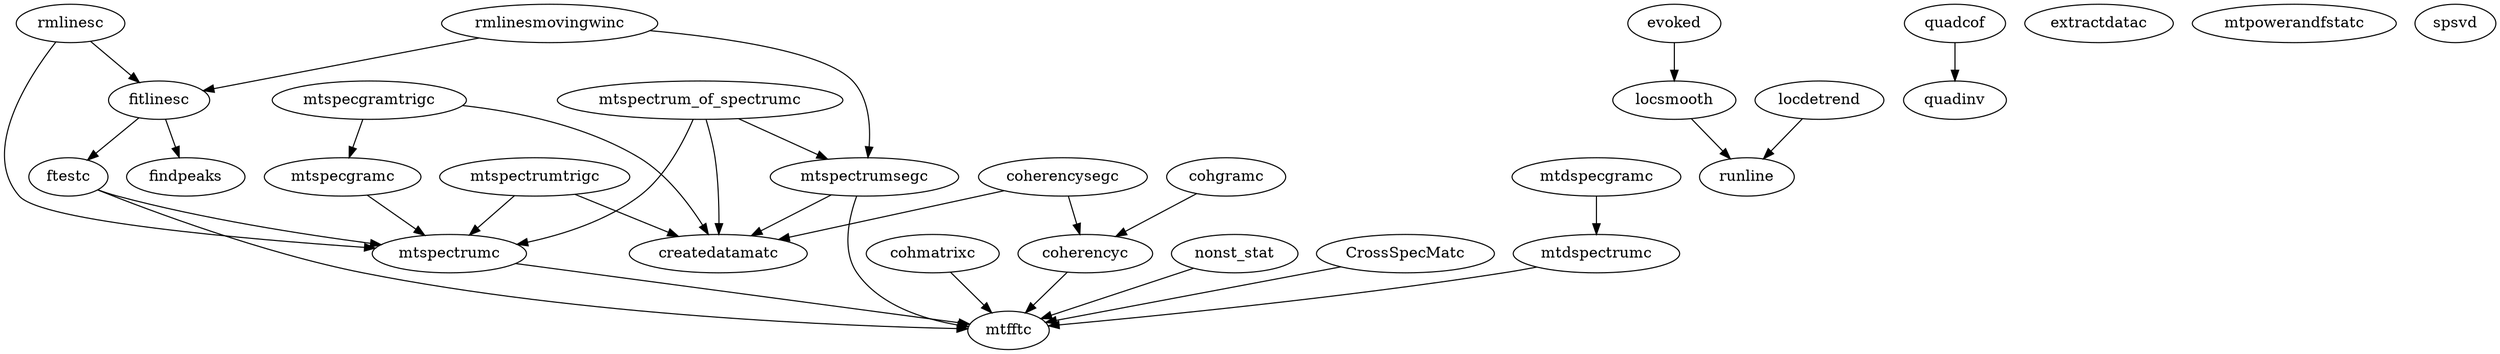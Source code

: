 /* Created by mdot for Matlab */
digraph m2html {
  CrossSpecMatc -> mtfftc;
  coherencyc -> mtfftc;
  coherencysegc -> coherencyc;
  coherencysegc -> createdatamatc;
  cohgramc -> coherencyc;
  cohmatrixc -> mtfftc;
  evoked -> locsmooth;
  fitlinesc -> findpeaks;
  fitlinesc -> ftestc;
  ftestc -> mtfftc;
  ftestc -> mtspectrumc;
  locdetrend -> runline;
  locsmooth -> runline;
  mtdspecgramc -> mtdspectrumc;
  mtdspectrumc -> mtfftc;
  mtspecgramc -> mtspectrumc;
  mtspecgramtrigc -> createdatamatc;
  mtspecgramtrigc -> mtspecgramc;
  mtspectrum_of_spectrumc -> createdatamatc;
  mtspectrum_of_spectrumc -> mtspectrumc;
  mtspectrum_of_spectrumc -> mtspectrumsegc;
  mtspectrumc -> mtfftc;
  mtspectrumsegc -> createdatamatc;
  mtspectrumsegc -> mtfftc;
  mtspectrumtrigc -> createdatamatc;
  mtspectrumtrigc -> mtspectrumc;
  nonst_stat -> mtfftc;
  quadcof -> quadinv;
  rmlinesc -> fitlinesc;
  rmlinesc -> mtspectrumc;
  rmlinesmovingwinc -> fitlinesc;
  rmlinesmovingwinc -> mtspectrumsegc;

  CrossSpecMatc [URL="CrossSpecMatc.html"];
  coherencyc [URL="coherencyc.html"];
  coherencysegc [URL="coherencysegc.html"];
  cohgramc [URL="cohgramc.html"];
  cohmatrixc [URL="cohmatrixc.html"];
  createdatamatc [URL="createdatamatc.html"];
  evoked [URL="evoked.html"];
  extractdatac [URL="extractdatac.html"];
  findpeaks [URL="findpeaks.html"];
  fitlinesc [URL="fitlinesc.html"];
  ftestc [URL="ftestc.html"];
  locdetrend [URL="locdetrend.html"];
  locsmooth [URL="locsmooth.html"];
  mtdspecgramc [URL="mtdspecgramc.html"];
  mtdspectrumc [URL="mtdspectrumc.html"];
  mtfftc [URL="mtfftc.html"];
  mtpowerandfstatc [URL="mtpowerandfstatc.html"];
  mtspecgramc [URL="mtspecgramc.html"];
  mtspecgramtrigc [URL="mtspecgramtrigc.html"];
  mtspectrum_of_spectrumc [URL="mtspectrum_of_spectrumc.html"];
  mtspectrumc [URL="mtspectrumc.html"];
  mtspectrumsegc [URL="mtspectrumsegc.html"];
  mtspectrumtrigc [URL="mtspectrumtrigc.html"];
  nonst_stat [URL="nonst_stat.html"];
  quadcof [URL="quadcof.html"];
  quadinv [URL="quadinv.html"];
  rmlinesc [URL="rmlinesc.html"];
  rmlinesmovingwinc [URL="rmlinesmovingwinc.html"];
  runline [URL="runline.html"];
  spsvd [URL="spsvd.html"];
}